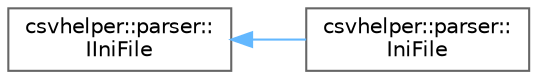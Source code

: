 digraph "Graphical Class Hierarchy"
{
 // LATEX_PDF_SIZE
  bgcolor="transparent";
  edge [fontname=Helvetica,fontsize=10,labelfontname=Helvetica,labelfontsize=10];
  node [fontname=Helvetica,fontsize=10,shape=box,height=0.2,width=0.4];
  rankdir="LR";
  Node0 [id="Node000000",label="csvhelper::parser::\lIIniFile",height=0.2,width=0.4,color="grey40", fillcolor="white", style="filled",URL="$classcsvhelper_1_1parser_1_1_i_ini_file.html",tooltip=" "];
  Node0 -> Node1 [id="edge2_Node000000_Node000001",dir="back",color="steelblue1",style="solid",tooltip=" "];
  Node1 [id="Node000001",label="csvhelper::parser::\lIniFile",height=0.2,width=0.4,color="grey40", fillcolor="white", style="filled",URL="$classcsvhelper_1_1parser_1_1_ini_file.html",tooltip=" "];
}
